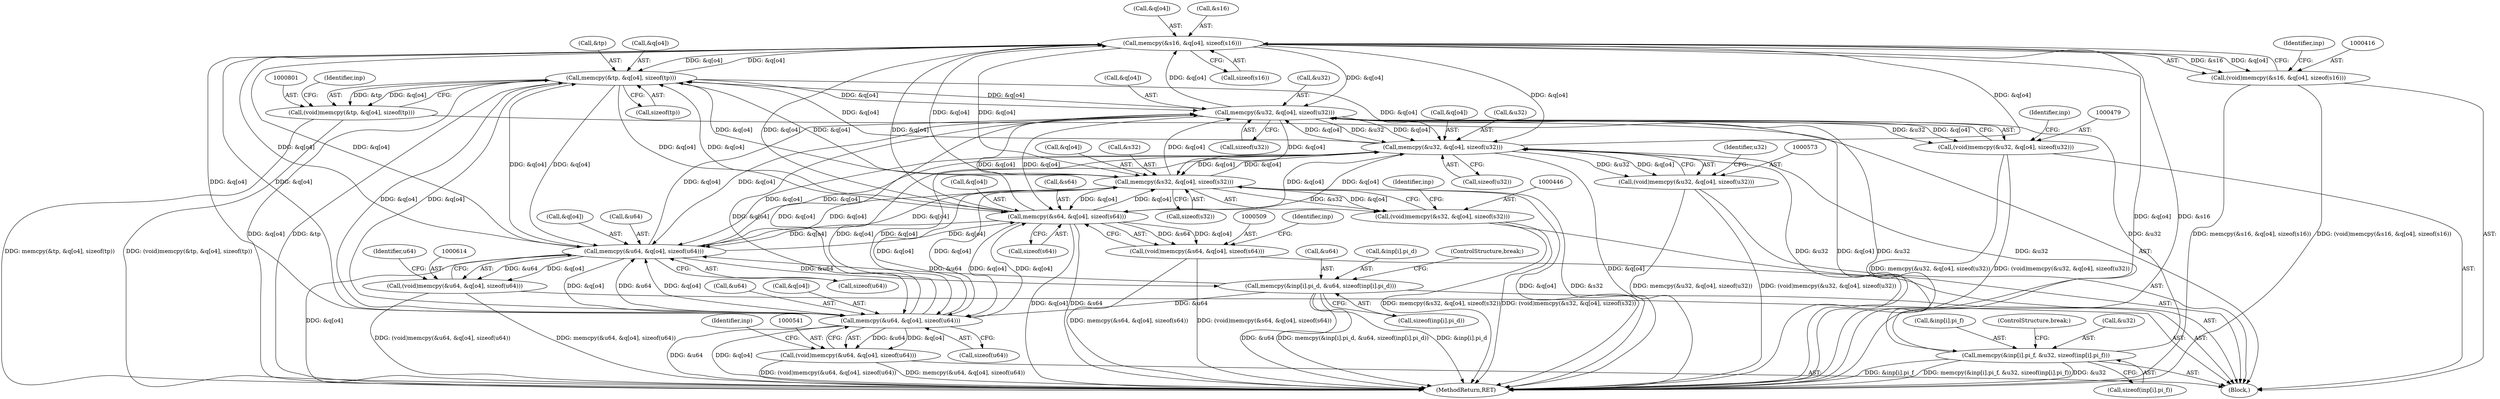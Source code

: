 digraph "0_file_93e063ee374b6a75729df9e7201fb511e47e259d@API" {
"1000417" [label="(Call,memcpy(&s16, &q[o4], sizeof(s16)))"];
"1000802" [label="(Call,memcpy(&tp, &q[o4], sizeof(tp)))"];
"1000480" [label="(Call,memcpy(&u32, &q[o4], sizeof(u32)))"];
"1000587" [label="(Call,memcpy(&inp[i].pi_f, &u32, sizeof(inp[i].pi_f)))"];
"1000574" [label="(Call,memcpy(&u32, &q[o4], sizeof(u32)))"];
"1000417" [label="(Call,memcpy(&s16, &q[o4], sizeof(s16)))"];
"1000447" [label="(Call,memcpy(&s32, &q[o4], sizeof(s32)))"];
"1000542" [label="(Call,memcpy(&u64, &q[o4], sizeof(u64)))"];
"1000630" [label="(Call,memcpy(&inp[i].pi_d, &u64, sizeof(inp[i].pi_d)))"];
"1000615" [label="(Call,memcpy(&u64, &q[o4], sizeof(u64)))"];
"1000510" [label="(Call,memcpy(&s64, &q[o4], sizeof(s64)))"];
"1000415" [label="(Call,(void)memcpy(&s16, &q[o4], sizeof(s16)))"];
"1000478" [label="(Call,(void)memcpy(&u32, &q[o4], sizeof(u32)))"];
"1000508" [label="(Call,(void)memcpy(&s64, &q[o4], sizeof(s64)))"];
"1000540" [label="(Call,(void)memcpy(&u64, &q[o4], sizeof(u64)))"];
"1000572" [label="(Call,(void)memcpy(&u32, &q[o4], sizeof(u32)))"];
"1000613" [label="(Call,(void)memcpy(&u64, &q[o4], sizeof(u64)))"];
"1000800" [label="(Call,(void)memcpy(&tp, &q[o4], sizeof(tp)))"];
"1000445" [label="(Call,(void)memcpy(&s32, &q[o4], sizeof(s32)))"];
"1000637" [label="(Call,&u64)"];
"1000459" [label="(Identifier,inp)"];
"1000447" [label="(Call,memcpy(&s32, &q[o4], sizeof(s32)))"];
"1000448" [label="(Call,&s32)"];
"1000581" [label="(Call,sizeof(u32))"];
"1000616" [label="(Call,&u64)"];
"1000587" [label="(Call,memcpy(&inp[i].pi_f, &u32, sizeof(inp[i].pi_f)))"];
"1000809" [label="(Call,sizeof(tp))"];
"1000450" [label="(Call,&q[o4])"];
"1000429" [label="(Identifier,inp)"];
"1000401" [label="(Block,)"];
"1000814" [label="(Identifier,inp)"];
"1000615" [label="(Call,memcpy(&u64, &q[o4], sizeof(u64)))"];
"1000577" [label="(Call,&q[o4])"];
"1000618" [label="(Call,&q[o4])"];
"1000853" [label="(MethodReturn,RET)"];
"1000542" [label="(Call,memcpy(&u64, &q[o4], sizeof(u64)))"];
"1000508" [label="(Call,(void)memcpy(&s64, &q[o4], sizeof(s64)))"];
"1000588" [label="(Call,&inp[i].pi_f)"];
"1000483" [label="(Call,&q[o4])"];
"1000630" [label="(Call,memcpy(&inp[i].pi_d, &u64, sizeof(inp[i].pi_d)))"];
"1000522" [label="(Identifier,inp)"];
"1000543" [label="(Call,&u64)"];
"1000622" [label="(Call,sizeof(u64))"];
"1000803" [label="(Call,&tp)"];
"1000584" [label="(Identifier,u32)"];
"1000625" [label="(Identifier,u64)"];
"1000510" [label="(Call,memcpy(&s64, &q[o4], sizeof(s64)))"];
"1000575" [label="(Call,&u32)"];
"1000805" [label="(Call,&q[o4])"];
"1000454" [label="(Call,sizeof(s32))"];
"1000549" [label="(Call,sizeof(u64))"];
"1000545" [label="(Call,&q[o4])"];
"1000631" [label="(Call,&inp[i].pi_d)"];
"1000517" [label="(Call,sizeof(s64))"];
"1000602" [label="(ControlStructure,break;)"];
"1000594" [label="(Call,&u32)"];
"1000478" [label="(Call,(void)memcpy(&u32, &q[o4], sizeof(u32)))"];
"1000596" [label="(Call,sizeof(inp[i].pi_f))"];
"1000424" [label="(Call,sizeof(s16))"];
"1000802" [label="(Call,memcpy(&tp, &q[o4], sizeof(tp)))"];
"1000572" [label="(Call,(void)memcpy(&u32, &q[o4], sizeof(u32)))"];
"1000487" [label="(Call,sizeof(u32))"];
"1000540" [label="(Call,(void)memcpy(&u64, &q[o4], sizeof(u64)))"];
"1000492" [label="(Identifier,inp)"];
"1000639" [label="(Call,sizeof(inp[i].pi_d))"];
"1000420" [label="(Call,&q[o4])"];
"1000445" [label="(Call,(void)memcpy(&s32, &q[o4], sizeof(s32)))"];
"1000480" [label="(Call,memcpy(&u32, &q[o4], sizeof(u32)))"];
"1000613" [label="(Call,(void)memcpy(&u64, &q[o4], sizeof(u64)))"];
"1000645" [label="(ControlStructure,break;)"];
"1000554" [label="(Identifier,inp)"];
"1000481" [label="(Call,&u32)"];
"1000511" [label="(Call,&s64)"];
"1000417" [label="(Call,memcpy(&s16, &q[o4], sizeof(s16)))"];
"1000574" [label="(Call,memcpy(&u32, &q[o4], sizeof(u32)))"];
"1000415" [label="(Call,(void)memcpy(&s16, &q[o4], sizeof(s16)))"];
"1000513" [label="(Call,&q[o4])"];
"1000800" [label="(Call,(void)memcpy(&tp, &q[o4], sizeof(tp)))"];
"1000418" [label="(Call,&s16)"];
"1000417" -> "1000415"  [label="AST: "];
"1000417" -> "1000424"  [label="CFG: "];
"1000418" -> "1000417"  [label="AST: "];
"1000420" -> "1000417"  [label="AST: "];
"1000424" -> "1000417"  [label="AST: "];
"1000415" -> "1000417"  [label="CFG: "];
"1000417" -> "1000853"  [label="DDG: &q[o4]"];
"1000417" -> "1000853"  [label="DDG: &s16"];
"1000417" -> "1000415"  [label="DDG: &s16"];
"1000417" -> "1000415"  [label="DDG: &q[o4]"];
"1000802" -> "1000417"  [label="DDG: &q[o4]"];
"1000480" -> "1000417"  [label="DDG: &q[o4]"];
"1000447" -> "1000417"  [label="DDG: &q[o4]"];
"1000542" -> "1000417"  [label="DDG: &q[o4]"];
"1000510" -> "1000417"  [label="DDG: &q[o4]"];
"1000574" -> "1000417"  [label="DDG: &q[o4]"];
"1000615" -> "1000417"  [label="DDG: &q[o4]"];
"1000417" -> "1000447"  [label="DDG: &q[o4]"];
"1000417" -> "1000480"  [label="DDG: &q[o4]"];
"1000417" -> "1000510"  [label="DDG: &q[o4]"];
"1000417" -> "1000542"  [label="DDG: &q[o4]"];
"1000417" -> "1000574"  [label="DDG: &q[o4]"];
"1000417" -> "1000615"  [label="DDG: &q[o4]"];
"1000417" -> "1000802"  [label="DDG: &q[o4]"];
"1000802" -> "1000800"  [label="AST: "];
"1000802" -> "1000809"  [label="CFG: "];
"1000803" -> "1000802"  [label="AST: "];
"1000805" -> "1000802"  [label="AST: "];
"1000809" -> "1000802"  [label="AST: "];
"1000800" -> "1000802"  [label="CFG: "];
"1000802" -> "1000853"  [label="DDG: &q[o4]"];
"1000802" -> "1000853"  [label="DDG: &tp"];
"1000802" -> "1000447"  [label="DDG: &q[o4]"];
"1000802" -> "1000480"  [label="DDG: &q[o4]"];
"1000802" -> "1000510"  [label="DDG: &q[o4]"];
"1000802" -> "1000542"  [label="DDG: &q[o4]"];
"1000802" -> "1000574"  [label="DDG: &q[o4]"];
"1000802" -> "1000615"  [label="DDG: &q[o4]"];
"1000802" -> "1000800"  [label="DDG: &tp"];
"1000802" -> "1000800"  [label="DDG: &q[o4]"];
"1000480" -> "1000802"  [label="DDG: &q[o4]"];
"1000447" -> "1000802"  [label="DDG: &q[o4]"];
"1000542" -> "1000802"  [label="DDG: &q[o4]"];
"1000510" -> "1000802"  [label="DDG: &q[o4]"];
"1000574" -> "1000802"  [label="DDG: &q[o4]"];
"1000615" -> "1000802"  [label="DDG: &q[o4]"];
"1000480" -> "1000478"  [label="AST: "];
"1000480" -> "1000487"  [label="CFG: "];
"1000481" -> "1000480"  [label="AST: "];
"1000483" -> "1000480"  [label="AST: "];
"1000487" -> "1000480"  [label="AST: "];
"1000478" -> "1000480"  [label="CFG: "];
"1000480" -> "1000853"  [label="DDG: &q[o4]"];
"1000480" -> "1000853"  [label="DDG: &u32"];
"1000480" -> "1000447"  [label="DDG: &q[o4]"];
"1000480" -> "1000478"  [label="DDG: &u32"];
"1000480" -> "1000478"  [label="DDG: &q[o4]"];
"1000587" -> "1000480"  [label="DDG: &u32"];
"1000447" -> "1000480"  [label="DDG: &q[o4]"];
"1000542" -> "1000480"  [label="DDG: &q[o4]"];
"1000510" -> "1000480"  [label="DDG: &q[o4]"];
"1000574" -> "1000480"  [label="DDG: &q[o4]"];
"1000615" -> "1000480"  [label="DDG: &q[o4]"];
"1000480" -> "1000510"  [label="DDG: &q[o4]"];
"1000480" -> "1000542"  [label="DDG: &q[o4]"];
"1000480" -> "1000574"  [label="DDG: &u32"];
"1000480" -> "1000574"  [label="DDG: &q[o4]"];
"1000480" -> "1000615"  [label="DDG: &q[o4]"];
"1000587" -> "1000401"  [label="AST: "];
"1000587" -> "1000596"  [label="CFG: "];
"1000588" -> "1000587"  [label="AST: "];
"1000594" -> "1000587"  [label="AST: "];
"1000596" -> "1000587"  [label="AST: "];
"1000602" -> "1000587"  [label="CFG: "];
"1000587" -> "1000853"  [label="DDG: &inp[i].pi_f"];
"1000587" -> "1000853"  [label="DDG: memcpy(&inp[i].pi_f, &u32, sizeof(inp[i].pi_f))"];
"1000587" -> "1000853"  [label="DDG: &u32"];
"1000587" -> "1000574"  [label="DDG: &u32"];
"1000574" -> "1000587"  [label="DDG: &u32"];
"1000574" -> "1000572"  [label="AST: "];
"1000574" -> "1000581"  [label="CFG: "];
"1000575" -> "1000574"  [label="AST: "];
"1000577" -> "1000574"  [label="AST: "];
"1000581" -> "1000574"  [label="AST: "];
"1000572" -> "1000574"  [label="CFG: "];
"1000574" -> "1000853"  [label="DDG: &q[o4]"];
"1000574" -> "1000447"  [label="DDG: &q[o4]"];
"1000574" -> "1000510"  [label="DDG: &q[o4]"];
"1000574" -> "1000542"  [label="DDG: &q[o4]"];
"1000574" -> "1000572"  [label="DDG: &u32"];
"1000574" -> "1000572"  [label="DDG: &q[o4]"];
"1000447" -> "1000574"  [label="DDG: &q[o4]"];
"1000542" -> "1000574"  [label="DDG: &q[o4]"];
"1000510" -> "1000574"  [label="DDG: &q[o4]"];
"1000615" -> "1000574"  [label="DDG: &q[o4]"];
"1000574" -> "1000615"  [label="DDG: &q[o4]"];
"1000447" -> "1000445"  [label="AST: "];
"1000447" -> "1000454"  [label="CFG: "];
"1000448" -> "1000447"  [label="AST: "];
"1000450" -> "1000447"  [label="AST: "];
"1000454" -> "1000447"  [label="AST: "];
"1000445" -> "1000447"  [label="CFG: "];
"1000447" -> "1000853"  [label="DDG: &q[o4]"];
"1000447" -> "1000853"  [label="DDG: &s32"];
"1000447" -> "1000445"  [label="DDG: &s32"];
"1000447" -> "1000445"  [label="DDG: &q[o4]"];
"1000542" -> "1000447"  [label="DDG: &q[o4]"];
"1000510" -> "1000447"  [label="DDG: &q[o4]"];
"1000615" -> "1000447"  [label="DDG: &q[o4]"];
"1000447" -> "1000510"  [label="DDG: &q[o4]"];
"1000447" -> "1000542"  [label="DDG: &q[o4]"];
"1000447" -> "1000615"  [label="DDG: &q[o4]"];
"1000542" -> "1000540"  [label="AST: "];
"1000542" -> "1000549"  [label="CFG: "];
"1000543" -> "1000542"  [label="AST: "];
"1000545" -> "1000542"  [label="AST: "];
"1000549" -> "1000542"  [label="AST: "];
"1000540" -> "1000542"  [label="CFG: "];
"1000542" -> "1000853"  [label="DDG: &u64"];
"1000542" -> "1000853"  [label="DDG: &q[o4]"];
"1000542" -> "1000510"  [label="DDG: &q[o4]"];
"1000542" -> "1000540"  [label="DDG: &u64"];
"1000542" -> "1000540"  [label="DDG: &q[o4]"];
"1000630" -> "1000542"  [label="DDG: &u64"];
"1000510" -> "1000542"  [label="DDG: &q[o4]"];
"1000615" -> "1000542"  [label="DDG: &q[o4]"];
"1000542" -> "1000615"  [label="DDG: &u64"];
"1000542" -> "1000615"  [label="DDG: &q[o4]"];
"1000630" -> "1000401"  [label="AST: "];
"1000630" -> "1000639"  [label="CFG: "];
"1000631" -> "1000630"  [label="AST: "];
"1000637" -> "1000630"  [label="AST: "];
"1000639" -> "1000630"  [label="AST: "];
"1000645" -> "1000630"  [label="CFG: "];
"1000630" -> "1000853"  [label="DDG: memcpy(&inp[i].pi_d, &u64, sizeof(inp[i].pi_d))"];
"1000630" -> "1000853"  [label="DDG: &inp[i].pi_d"];
"1000630" -> "1000853"  [label="DDG: &u64"];
"1000630" -> "1000615"  [label="DDG: &u64"];
"1000615" -> "1000630"  [label="DDG: &u64"];
"1000615" -> "1000613"  [label="AST: "];
"1000615" -> "1000622"  [label="CFG: "];
"1000616" -> "1000615"  [label="AST: "];
"1000618" -> "1000615"  [label="AST: "];
"1000622" -> "1000615"  [label="AST: "];
"1000613" -> "1000615"  [label="CFG: "];
"1000615" -> "1000853"  [label="DDG: &q[o4]"];
"1000615" -> "1000510"  [label="DDG: &q[o4]"];
"1000615" -> "1000613"  [label="DDG: &u64"];
"1000615" -> "1000613"  [label="DDG: &q[o4]"];
"1000510" -> "1000615"  [label="DDG: &q[o4]"];
"1000510" -> "1000508"  [label="AST: "];
"1000510" -> "1000517"  [label="CFG: "];
"1000511" -> "1000510"  [label="AST: "];
"1000513" -> "1000510"  [label="AST: "];
"1000517" -> "1000510"  [label="AST: "];
"1000508" -> "1000510"  [label="CFG: "];
"1000510" -> "1000853"  [label="DDG: &q[o4]"];
"1000510" -> "1000853"  [label="DDG: &s64"];
"1000510" -> "1000508"  [label="DDG: &s64"];
"1000510" -> "1000508"  [label="DDG: &q[o4]"];
"1000415" -> "1000401"  [label="AST: "];
"1000416" -> "1000415"  [label="AST: "];
"1000429" -> "1000415"  [label="CFG: "];
"1000415" -> "1000853"  [label="DDG: (void)memcpy(&s16, &q[o4], sizeof(s16))"];
"1000415" -> "1000853"  [label="DDG: memcpy(&s16, &q[o4], sizeof(s16))"];
"1000478" -> "1000401"  [label="AST: "];
"1000479" -> "1000478"  [label="AST: "];
"1000492" -> "1000478"  [label="CFG: "];
"1000478" -> "1000853"  [label="DDG: memcpy(&u32, &q[o4], sizeof(u32))"];
"1000478" -> "1000853"  [label="DDG: (void)memcpy(&u32, &q[o4], sizeof(u32))"];
"1000508" -> "1000401"  [label="AST: "];
"1000509" -> "1000508"  [label="AST: "];
"1000522" -> "1000508"  [label="CFG: "];
"1000508" -> "1000853"  [label="DDG: memcpy(&s64, &q[o4], sizeof(s64))"];
"1000508" -> "1000853"  [label="DDG: (void)memcpy(&s64, &q[o4], sizeof(s64))"];
"1000540" -> "1000401"  [label="AST: "];
"1000541" -> "1000540"  [label="AST: "];
"1000554" -> "1000540"  [label="CFG: "];
"1000540" -> "1000853"  [label="DDG: (void)memcpy(&u64, &q[o4], sizeof(u64))"];
"1000540" -> "1000853"  [label="DDG: memcpy(&u64, &q[o4], sizeof(u64))"];
"1000572" -> "1000401"  [label="AST: "];
"1000573" -> "1000572"  [label="AST: "];
"1000584" -> "1000572"  [label="CFG: "];
"1000572" -> "1000853"  [label="DDG: memcpy(&u32, &q[o4], sizeof(u32))"];
"1000572" -> "1000853"  [label="DDG: (void)memcpy(&u32, &q[o4], sizeof(u32))"];
"1000613" -> "1000401"  [label="AST: "];
"1000614" -> "1000613"  [label="AST: "];
"1000625" -> "1000613"  [label="CFG: "];
"1000613" -> "1000853"  [label="DDG: (void)memcpy(&u64, &q[o4], sizeof(u64))"];
"1000613" -> "1000853"  [label="DDG: memcpy(&u64, &q[o4], sizeof(u64))"];
"1000800" -> "1000401"  [label="AST: "];
"1000801" -> "1000800"  [label="AST: "];
"1000814" -> "1000800"  [label="CFG: "];
"1000800" -> "1000853"  [label="DDG: memcpy(&tp, &q[o4], sizeof(tp))"];
"1000800" -> "1000853"  [label="DDG: (void)memcpy(&tp, &q[o4], sizeof(tp))"];
"1000445" -> "1000401"  [label="AST: "];
"1000446" -> "1000445"  [label="AST: "];
"1000459" -> "1000445"  [label="CFG: "];
"1000445" -> "1000853"  [label="DDG: memcpy(&s32, &q[o4], sizeof(s32))"];
"1000445" -> "1000853"  [label="DDG: (void)memcpy(&s32, &q[o4], sizeof(s32))"];
}
